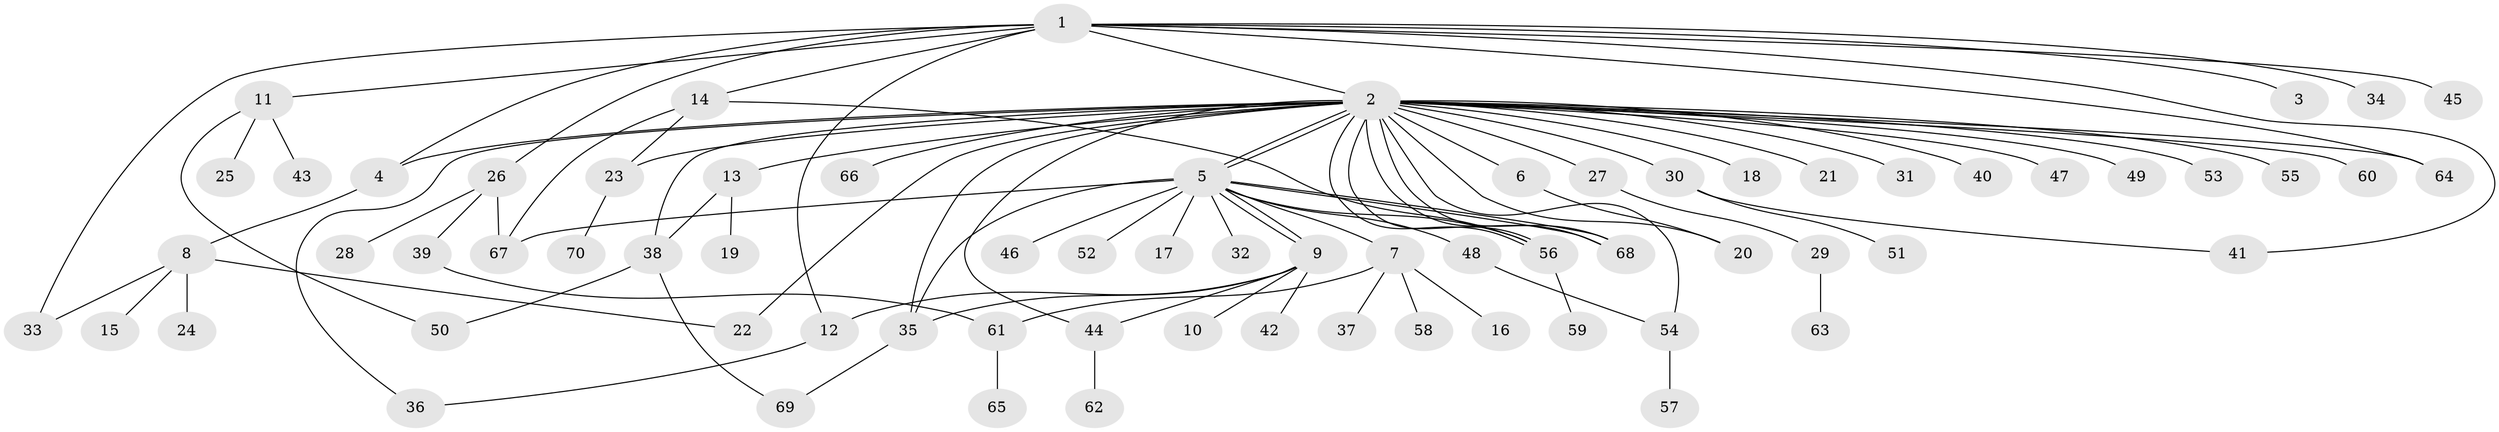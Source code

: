 // coarse degree distribution, {1: 0.7857142857142857, 16: 0.03571428571428571, 7: 0.03571428571428571, 3: 0.03571428571428571, 8: 0.03571428571428571, 2: 0.07142857142857142}
// Generated by graph-tools (version 1.1) at 2025/50/03/04/25 21:50:57]
// undirected, 70 vertices, 96 edges
graph export_dot {
graph [start="1"]
  node [color=gray90,style=filled];
  1;
  2;
  3;
  4;
  5;
  6;
  7;
  8;
  9;
  10;
  11;
  12;
  13;
  14;
  15;
  16;
  17;
  18;
  19;
  20;
  21;
  22;
  23;
  24;
  25;
  26;
  27;
  28;
  29;
  30;
  31;
  32;
  33;
  34;
  35;
  36;
  37;
  38;
  39;
  40;
  41;
  42;
  43;
  44;
  45;
  46;
  47;
  48;
  49;
  50;
  51;
  52;
  53;
  54;
  55;
  56;
  57;
  58;
  59;
  60;
  61;
  62;
  63;
  64;
  65;
  66;
  67;
  68;
  69;
  70;
  1 -- 2;
  1 -- 3;
  1 -- 4;
  1 -- 11;
  1 -- 12;
  1 -- 14;
  1 -- 26;
  1 -- 33;
  1 -- 34;
  1 -- 41;
  1 -- 45;
  1 -- 64;
  2 -- 4;
  2 -- 5;
  2 -- 5;
  2 -- 6;
  2 -- 13;
  2 -- 18;
  2 -- 20;
  2 -- 21;
  2 -- 22;
  2 -- 23;
  2 -- 27;
  2 -- 30;
  2 -- 31;
  2 -- 35;
  2 -- 36;
  2 -- 38;
  2 -- 40;
  2 -- 44;
  2 -- 47;
  2 -- 49;
  2 -- 53;
  2 -- 54;
  2 -- 55;
  2 -- 56;
  2 -- 56;
  2 -- 60;
  2 -- 64;
  2 -- 66;
  2 -- 68;
  2 -- 68;
  4 -- 8;
  5 -- 7;
  5 -- 9;
  5 -- 9;
  5 -- 17;
  5 -- 32;
  5 -- 35;
  5 -- 46;
  5 -- 48;
  5 -- 52;
  5 -- 56;
  5 -- 67;
  5 -- 68;
  5 -- 68;
  6 -- 20;
  7 -- 16;
  7 -- 37;
  7 -- 58;
  7 -- 61;
  8 -- 15;
  8 -- 22;
  8 -- 24;
  8 -- 33;
  9 -- 10;
  9 -- 12;
  9 -- 35;
  9 -- 42;
  9 -- 44;
  11 -- 25;
  11 -- 43;
  11 -- 50;
  12 -- 36;
  13 -- 19;
  13 -- 38;
  14 -- 23;
  14 -- 56;
  14 -- 67;
  23 -- 70;
  26 -- 28;
  26 -- 39;
  26 -- 67;
  27 -- 29;
  29 -- 63;
  30 -- 41;
  30 -- 51;
  35 -- 69;
  38 -- 50;
  38 -- 69;
  39 -- 61;
  44 -- 62;
  48 -- 54;
  54 -- 57;
  56 -- 59;
  61 -- 65;
}
